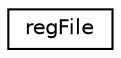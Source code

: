 digraph G
{
  edge [fontname="Helvetica",fontsize="10",labelfontname="Helvetica",labelfontsize="10"];
  node [fontname="Helvetica",fontsize="10",shape=record];
  rankdir=LR;
  Node1 [label="regFile",height=0.2,width=0.4,color="black", fillcolor="white", style="filled",URL="$classregFile.html"];
}
